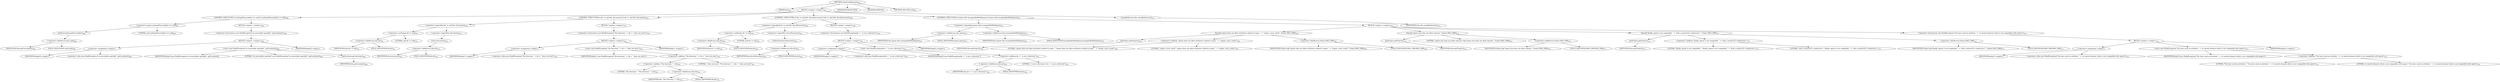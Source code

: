 digraph "checkConfiguration" {  
"1009" [label = <(METHOD,checkConfiguration)<SUB>497</SUB>> ]
"55" [label = <(PARAM,this)<SUB>497</SUB>> ]
"1010" [label = <(BLOCK,&lt;empty&gt;,&lt;empty&gt;)<SUB>497</SUB>> ]
"1011" [label = <(CONTROL_STRUCTURE,if (cmdl.getExecutable() == null),if (cmdl.getExecutable() == null))<SUB>498</SUB>> ]
"1012" [label = <(&lt;operator&gt;.equals,cmdl.getExecutable() == null)<SUB>498</SUB>> ]
"1013" [label = <(getExecutable,getExecutable())<SUB>498</SUB>> ]
"1014" [label = <(&lt;operator&gt;.fieldAccess,this.cmdl)<SUB>498</SUB>> ]
"1015" [label = <(IDENTIFIER,this,getExecutable())<SUB>498</SUB>> ]
"1016" [label = <(FIELD_IDENTIFIER,cmdl,cmdl)<SUB>498</SUB>> ]
"1017" [label = <(LITERAL,null,cmdl.getExecutable() == null)<SUB>498</SUB>> ]
"1018" [label = <(BLOCK,&lt;empty&gt;,&lt;empty&gt;)<SUB>498</SUB>> ]
"1019" [label = <(&lt;operator&gt;.throw,throw new BuildException(&quot;no executable specified&quot;, getLocation());)<SUB>499</SUB>> ]
"1020" [label = <(BLOCK,&lt;empty&gt;,&lt;empty&gt;)<SUB>499</SUB>> ]
"1021" [label = <(&lt;operator&gt;.assignment,&lt;empty&gt;)> ]
"1022" [label = <(IDENTIFIER,$obj10,&lt;empty&gt;)> ]
"1023" [label = <(&lt;operator&gt;.alloc,new BuildException(&quot;no executable specified&quot;, getLocation()))<SUB>499</SUB>> ]
"1024" [label = <(&lt;init&gt;,new BuildException(&quot;no executable specified&quot;, getLocation()))<SUB>499</SUB>> ]
"1025" [label = <(IDENTIFIER,$obj10,new BuildException(&quot;no executable specified&quot;, getLocation()))> ]
"1026" [label = <(LITERAL,&quot;no executable specified&quot;,new BuildException(&quot;no executable specified&quot;, getLocation()))<SUB>499</SUB>> ]
"1027" [label = <(getLocation,getLocation())<SUB>499</SUB>> ]
"54" [label = <(IDENTIFIER,this,getLocation())<SUB>499</SUB>> ]
"1028" [label = <(IDENTIFIER,$obj10,&lt;empty&gt;)> ]
"1029" [label = <(CONTROL_STRUCTURE,if (dir != null &amp;&amp; !dir.exists()),if (dir != null &amp;&amp; !dir.exists()))<SUB>501</SUB>> ]
"1030" [label = <(&lt;operator&gt;.logicalAnd,dir != null &amp;&amp; !dir.exists())<SUB>501</SUB>> ]
"1031" [label = <(&lt;operator&gt;.notEquals,dir != null)<SUB>501</SUB>> ]
"1032" [label = <(&lt;operator&gt;.fieldAccess,this.dir)<SUB>501</SUB>> ]
"1033" [label = <(IDENTIFIER,this,dir != null)<SUB>501</SUB>> ]
"1034" [label = <(FIELD_IDENTIFIER,dir,dir)<SUB>501</SUB>> ]
"1035" [label = <(LITERAL,null,dir != null)<SUB>501</SUB>> ]
"1036" [label = <(&lt;operator&gt;.logicalNot,!dir.exists())<SUB>501</SUB>> ]
"1037" [label = <(exists,dir.exists())<SUB>501</SUB>> ]
"1038" [label = <(&lt;operator&gt;.fieldAccess,this.dir)<SUB>501</SUB>> ]
"1039" [label = <(IDENTIFIER,this,dir.exists())<SUB>501</SUB>> ]
"1040" [label = <(FIELD_IDENTIFIER,dir,dir)<SUB>501</SUB>> ]
"1041" [label = <(BLOCK,&lt;empty&gt;,&lt;empty&gt;)<SUB>501</SUB>> ]
"1042" [label = <(&lt;operator&gt;.throw,throw new BuildException(&quot;The directory &quot; + dir + &quot; does not exist&quot;);)<SUB>502</SUB>> ]
"1043" [label = <(BLOCK,&lt;empty&gt;,&lt;empty&gt;)<SUB>502</SUB>> ]
"1044" [label = <(&lt;operator&gt;.assignment,&lt;empty&gt;)> ]
"1045" [label = <(IDENTIFIER,$obj11,&lt;empty&gt;)> ]
"1046" [label = <(&lt;operator&gt;.alloc,new BuildException(&quot;The directory &quot; + dir + &quot; does not exist&quot;))<SUB>502</SUB>> ]
"1047" [label = <(&lt;init&gt;,new BuildException(&quot;The directory &quot; + dir + &quot; does not exist&quot;))<SUB>502</SUB>> ]
"1048" [label = <(IDENTIFIER,$obj11,new BuildException(&quot;The directory &quot; + dir + &quot; does not exist&quot;))> ]
"1049" [label = <(&lt;operator&gt;.addition,&quot;The directory &quot; + dir + &quot; does not exist&quot;)<SUB>502</SUB>> ]
"1050" [label = <(&lt;operator&gt;.addition,&quot;The directory &quot; + dir)<SUB>502</SUB>> ]
"1051" [label = <(LITERAL,&quot;The directory &quot;,&quot;The directory &quot; + dir)<SUB>502</SUB>> ]
"1052" [label = <(&lt;operator&gt;.fieldAccess,this.dir)<SUB>502</SUB>> ]
"1053" [label = <(IDENTIFIER,this,&quot;The directory &quot; + dir)<SUB>502</SUB>> ]
"1054" [label = <(FIELD_IDENTIFIER,dir,dir)<SUB>502</SUB>> ]
"1055" [label = <(LITERAL,&quot; does not exist&quot;,&quot;The directory &quot; + dir + &quot; does not exist&quot;)<SUB>502</SUB>> ]
"1056" [label = <(IDENTIFIER,$obj11,&lt;empty&gt;)> ]
"1057" [label = <(CONTROL_STRUCTURE,if (dir != null &amp;&amp; !dir.isDirectory()),if (dir != null &amp;&amp; !dir.isDirectory()))<SUB>504</SUB>> ]
"1058" [label = <(&lt;operator&gt;.logicalAnd,dir != null &amp;&amp; !dir.isDirectory())<SUB>504</SUB>> ]
"1059" [label = <(&lt;operator&gt;.notEquals,dir != null)<SUB>504</SUB>> ]
"1060" [label = <(&lt;operator&gt;.fieldAccess,this.dir)<SUB>504</SUB>> ]
"1061" [label = <(IDENTIFIER,this,dir != null)<SUB>504</SUB>> ]
"1062" [label = <(FIELD_IDENTIFIER,dir,dir)<SUB>504</SUB>> ]
"1063" [label = <(LITERAL,null,dir != null)<SUB>504</SUB>> ]
"1064" [label = <(&lt;operator&gt;.logicalNot,!dir.isDirectory())<SUB>504</SUB>> ]
"1065" [label = <(isDirectory,dir.isDirectory())<SUB>504</SUB>> ]
"1066" [label = <(&lt;operator&gt;.fieldAccess,this.dir)<SUB>504</SUB>> ]
"1067" [label = <(IDENTIFIER,this,dir.isDirectory())<SUB>504</SUB>> ]
"1068" [label = <(FIELD_IDENTIFIER,dir,dir)<SUB>504</SUB>> ]
"1069" [label = <(BLOCK,&lt;empty&gt;,&lt;empty&gt;)<SUB>504</SUB>> ]
"1070" [label = <(&lt;operator&gt;.throw,throw new BuildException(dir + &quot; is not a directory&quot;);)<SUB>505</SUB>> ]
"1071" [label = <(BLOCK,&lt;empty&gt;,&lt;empty&gt;)<SUB>505</SUB>> ]
"1072" [label = <(&lt;operator&gt;.assignment,&lt;empty&gt;)> ]
"1073" [label = <(IDENTIFIER,$obj12,&lt;empty&gt;)> ]
"1074" [label = <(&lt;operator&gt;.alloc,new BuildException(dir + &quot; is not a directory&quot;))<SUB>505</SUB>> ]
"1075" [label = <(&lt;init&gt;,new BuildException(dir + &quot; is not a directory&quot;))<SUB>505</SUB>> ]
"1076" [label = <(IDENTIFIER,$obj12,new BuildException(dir + &quot; is not a directory&quot;))> ]
"1077" [label = <(&lt;operator&gt;.addition,dir + &quot; is not a directory&quot;)<SUB>505</SUB>> ]
"1078" [label = <(&lt;operator&gt;.fieldAccess,this.dir)<SUB>505</SUB>> ]
"1079" [label = <(IDENTIFIER,this,dir + &quot; is not a directory&quot;)<SUB>505</SUB>> ]
"1080" [label = <(FIELD_IDENTIFIER,dir,dir)<SUB>505</SUB>> ]
"1081" [label = <(LITERAL,&quot; is not a directory&quot;,dir + &quot; is not a directory&quot;)<SUB>505</SUB>> ]
"1082" [label = <(IDENTIFIER,$obj12,&lt;empty&gt;)> ]
"1083" [label = <(CONTROL_STRUCTURE,if (spawn &amp;&amp; incompatibleWithSpawn),if (spawn &amp;&amp; incompatibleWithSpawn))<SUB>507</SUB>> ]
"1084" [label = <(&lt;operator&gt;.logicalAnd,spawn &amp;&amp; incompatibleWithSpawn)<SUB>507</SUB>> ]
"1085" [label = <(&lt;operator&gt;.fieldAccess,this.spawn)<SUB>507</SUB>> ]
"1086" [label = <(IDENTIFIER,this,spawn &amp;&amp; incompatibleWithSpawn)<SUB>507</SUB>> ]
"1087" [label = <(FIELD_IDENTIFIER,spawn,spawn)<SUB>507</SUB>> ]
"1088" [label = <(&lt;operator&gt;.fieldAccess,this.incompatibleWithSpawn)<SUB>507</SUB>> ]
"1089" [label = <(IDENTIFIER,this,spawn &amp;&amp; incompatibleWithSpawn)<SUB>507</SUB>> ]
"1090" [label = <(FIELD_IDENTIFIER,incompatibleWithSpawn,incompatibleWithSpawn)<SUB>507</SUB>> ]
"1091" [label = <(BLOCK,&lt;empty&gt;,&lt;empty&gt;)<SUB>507</SUB>> ]
"1092" [label = <(log,log(&quot;spawn does not allow attributes related to input, &quot; + &quot;output, error, result&quot;, Project.MSG_ERR))<SUB>508</SUB>> ]
"1093" [label = <(getProject,getProject())<SUB>508</SUB>> ]
"56" [label = <(IDENTIFIER,this,getProject())<SUB>508</SUB>> ]
"1094" [label = <(&lt;operator&gt;.addition,&quot;spawn does not allow attributes related to input, &quot; + &quot;output, error, result&quot;)<SUB>508</SUB>> ]
"1095" [label = <(LITERAL,&quot;spawn does not allow attributes related to input, &quot;,&quot;spawn does not allow attributes related to input, &quot; + &quot;output, error, result&quot;)<SUB>508</SUB>> ]
"1096" [label = <(LITERAL,&quot;output, error, result&quot;,&quot;spawn does not allow attributes related to input, &quot; + &quot;output, error, result&quot;)<SUB>509</SUB>> ]
"1097" [label = <(&lt;operator&gt;.fieldAccess,Project.MSG_ERR)<SUB>509</SUB>> ]
"1098" [label = <(IDENTIFIER,Project,log(&quot;spawn does not allow attributes related to input, &quot; + &quot;output, error, result&quot;, Project.MSG_ERR))<SUB>509</SUB>> ]
"1099" [label = <(FIELD_IDENTIFIER,MSG_ERR,MSG_ERR)<SUB>509</SUB>> ]
"1100" [label = <(log,log(&quot;spawn also does not allow timeout&quot;, Project.MSG_ERR))<SUB>510</SUB>> ]
"1101" [label = <(getProject,getProject())<SUB>510</SUB>> ]
"57" [label = <(IDENTIFIER,this,getProject())<SUB>510</SUB>> ]
"1102" [label = <(LITERAL,&quot;spawn also does not allow timeout&quot;,log(&quot;spawn also does not allow timeout&quot;, Project.MSG_ERR))<SUB>510</SUB>> ]
"1103" [label = <(&lt;operator&gt;.fieldAccess,Project.MSG_ERR)<SUB>510</SUB>> ]
"1104" [label = <(IDENTIFIER,Project,log(&quot;spawn also does not allow timeout&quot;, Project.MSG_ERR))<SUB>510</SUB>> ]
"1105" [label = <(FIELD_IDENTIFIER,MSG_ERR,MSG_ERR)<SUB>510</SUB>> ]
"1106" [label = <(log,log(&quot;finally, spawn is not compatible &quot; + &quot;with a nested I/O &lt;redirector&gt;&quot;, Project.MSG_ERR))<SUB>511</SUB>> ]
"1107" [label = <(getProject,getProject())<SUB>511</SUB>> ]
"58" [label = <(IDENTIFIER,this,getProject())<SUB>511</SUB>> ]
"1108" [label = <(&lt;operator&gt;.addition,&quot;finally, spawn is not compatible &quot; + &quot;with a nested I/O &lt;redirector&gt;&quot;)<SUB>511</SUB>> ]
"1109" [label = <(LITERAL,&quot;finally, spawn is not compatible &quot;,&quot;finally, spawn is not compatible &quot; + &quot;with a nested I/O &lt;redirector&gt;&quot;)<SUB>511</SUB>> ]
"1110" [label = <(LITERAL,&quot;with a nested I/O &lt;redirector&gt;&quot;,&quot;finally, spawn is not compatible &quot; + &quot;with a nested I/O &lt;redirector&gt;&quot;)<SUB>512</SUB>> ]
"1111" [label = <(&lt;operator&gt;.fieldAccess,Project.MSG_ERR)<SUB>512</SUB>> ]
"1112" [label = <(IDENTIFIER,Project,log(&quot;finally, spawn is not compatible &quot; + &quot;with a nested I/O &lt;redirector&gt;&quot;, Project.MSG_ERR))<SUB>512</SUB>> ]
"1113" [label = <(FIELD_IDENTIFIER,MSG_ERR,MSG_ERR)<SUB>512</SUB>> ]
"1114" [label = <(&lt;operator&gt;.throw,throw new BuildException(&quot;You have used an attribute &quot; + &quot;or nested element which is not compatible with spawn&quot;);)<SUB>513</SUB>> ]
"1115" [label = <(BLOCK,&lt;empty&gt;,&lt;empty&gt;)<SUB>513</SUB>> ]
"1116" [label = <(&lt;operator&gt;.assignment,&lt;empty&gt;)> ]
"1117" [label = <(IDENTIFIER,$obj13,&lt;empty&gt;)> ]
"1118" [label = <(&lt;operator&gt;.alloc,new BuildException(&quot;You have used an attribute &quot; + &quot;or nested element which is not compatible with spawn&quot;))<SUB>513</SUB>> ]
"1119" [label = <(&lt;init&gt;,new BuildException(&quot;You have used an attribute &quot; + &quot;or nested element which is not compatible with spawn&quot;))<SUB>513</SUB>> ]
"1120" [label = <(IDENTIFIER,$obj13,new BuildException(&quot;You have used an attribute &quot; + &quot;or nested element which is not compatible with spawn&quot;))> ]
"1121" [label = <(&lt;operator&gt;.addition,&quot;You have used an attribute &quot; + &quot;or nested element which is not compatible with spawn&quot;)<SUB>513</SUB>> ]
"1122" [label = <(LITERAL,&quot;You have used an attribute &quot;,&quot;You have used an attribute &quot; + &quot;or nested element which is not compatible with spawn&quot;)<SUB>513</SUB>> ]
"1123" [label = <(LITERAL,&quot;or nested element which is not compatible with spawn&quot;,&quot;You have used an attribute &quot; + &quot;or nested element which is not compatible with spawn&quot;)<SUB>514</SUB>> ]
"1124" [label = <(IDENTIFIER,$obj13,&lt;empty&gt;)> ]
"1125" [label = <(setupRedirector,this.setupRedirector())<SUB>516</SUB>> ]
"59" [label = <(IDENTIFIER,this,this.setupRedirector())<SUB>516</SUB>> ]
"1126" [label = <(MODIFIER,PROTECTED)> ]
"1127" [label = <(MODIFIER,VIRTUAL)> ]
"1128" [label = <(METHOD_RETURN,void)<SUB>497</SUB>> ]
  "1009" -> "55" 
  "1009" -> "1010" 
  "1009" -> "1126" 
  "1009" -> "1127" 
  "1009" -> "1128" 
  "1010" -> "1011" 
  "1010" -> "1029" 
  "1010" -> "1057" 
  "1010" -> "1083" 
  "1010" -> "1125" 
  "1011" -> "1012" 
  "1011" -> "1018" 
  "1012" -> "1013" 
  "1012" -> "1017" 
  "1013" -> "1014" 
  "1014" -> "1015" 
  "1014" -> "1016" 
  "1018" -> "1019" 
  "1019" -> "1020" 
  "1020" -> "1021" 
  "1020" -> "1024" 
  "1020" -> "1028" 
  "1021" -> "1022" 
  "1021" -> "1023" 
  "1024" -> "1025" 
  "1024" -> "1026" 
  "1024" -> "1027" 
  "1027" -> "54" 
  "1029" -> "1030" 
  "1029" -> "1041" 
  "1030" -> "1031" 
  "1030" -> "1036" 
  "1031" -> "1032" 
  "1031" -> "1035" 
  "1032" -> "1033" 
  "1032" -> "1034" 
  "1036" -> "1037" 
  "1037" -> "1038" 
  "1038" -> "1039" 
  "1038" -> "1040" 
  "1041" -> "1042" 
  "1042" -> "1043" 
  "1043" -> "1044" 
  "1043" -> "1047" 
  "1043" -> "1056" 
  "1044" -> "1045" 
  "1044" -> "1046" 
  "1047" -> "1048" 
  "1047" -> "1049" 
  "1049" -> "1050" 
  "1049" -> "1055" 
  "1050" -> "1051" 
  "1050" -> "1052" 
  "1052" -> "1053" 
  "1052" -> "1054" 
  "1057" -> "1058" 
  "1057" -> "1069" 
  "1058" -> "1059" 
  "1058" -> "1064" 
  "1059" -> "1060" 
  "1059" -> "1063" 
  "1060" -> "1061" 
  "1060" -> "1062" 
  "1064" -> "1065" 
  "1065" -> "1066" 
  "1066" -> "1067" 
  "1066" -> "1068" 
  "1069" -> "1070" 
  "1070" -> "1071" 
  "1071" -> "1072" 
  "1071" -> "1075" 
  "1071" -> "1082" 
  "1072" -> "1073" 
  "1072" -> "1074" 
  "1075" -> "1076" 
  "1075" -> "1077" 
  "1077" -> "1078" 
  "1077" -> "1081" 
  "1078" -> "1079" 
  "1078" -> "1080" 
  "1083" -> "1084" 
  "1083" -> "1091" 
  "1084" -> "1085" 
  "1084" -> "1088" 
  "1085" -> "1086" 
  "1085" -> "1087" 
  "1088" -> "1089" 
  "1088" -> "1090" 
  "1091" -> "1092" 
  "1091" -> "1100" 
  "1091" -> "1106" 
  "1091" -> "1114" 
  "1092" -> "1093" 
  "1092" -> "1094" 
  "1092" -> "1097" 
  "1093" -> "56" 
  "1094" -> "1095" 
  "1094" -> "1096" 
  "1097" -> "1098" 
  "1097" -> "1099" 
  "1100" -> "1101" 
  "1100" -> "1102" 
  "1100" -> "1103" 
  "1101" -> "57" 
  "1103" -> "1104" 
  "1103" -> "1105" 
  "1106" -> "1107" 
  "1106" -> "1108" 
  "1106" -> "1111" 
  "1107" -> "58" 
  "1108" -> "1109" 
  "1108" -> "1110" 
  "1111" -> "1112" 
  "1111" -> "1113" 
  "1114" -> "1115" 
  "1115" -> "1116" 
  "1115" -> "1119" 
  "1115" -> "1124" 
  "1116" -> "1117" 
  "1116" -> "1118" 
  "1119" -> "1120" 
  "1119" -> "1121" 
  "1121" -> "1122" 
  "1121" -> "1123" 
  "1125" -> "59" 
}
